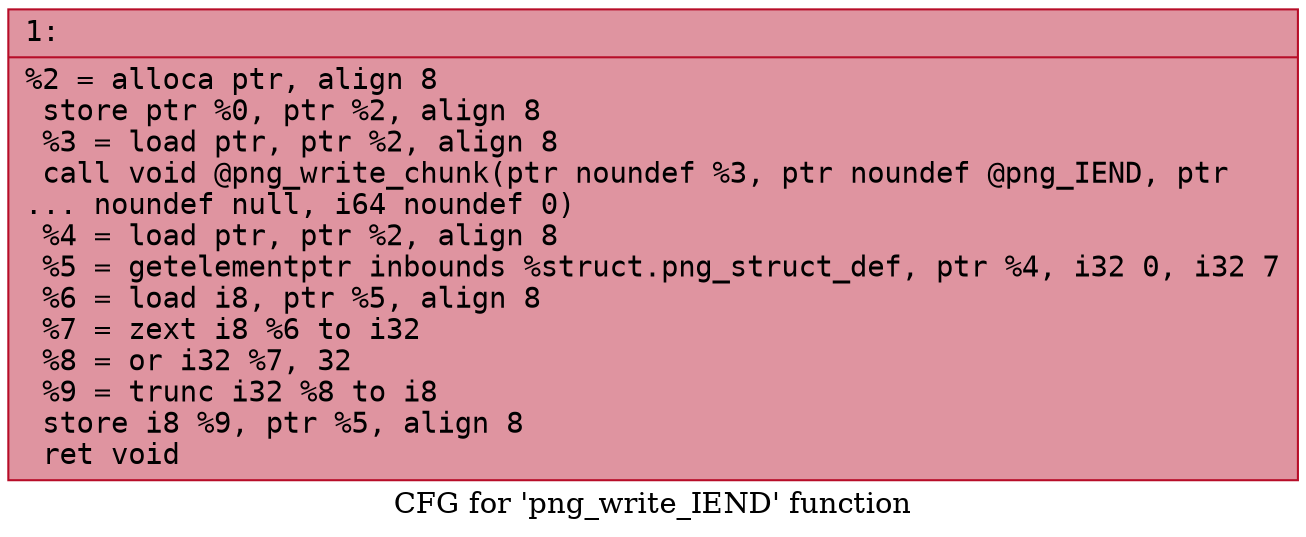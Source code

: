 digraph "CFG for 'png_write_IEND' function" {
	label="CFG for 'png_write_IEND' function";

	Node0x6000023b3e80 [shape=record,color="#b70d28ff", style=filled, fillcolor="#b70d2870" fontname="Courier",label="{1:\l|  %2 = alloca ptr, align 8\l  store ptr %0, ptr %2, align 8\l  %3 = load ptr, ptr %2, align 8\l  call void @png_write_chunk(ptr noundef %3, ptr noundef @png_IEND, ptr\l... noundef null, i64 noundef 0)\l  %4 = load ptr, ptr %2, align 8\l  %5 = getelementptr inbounds %struct.png_struct_def, ptr %4, i32 0, i32 7\l  %6 = load i8, ptr %5, align 8\l  %7 = zext i8 %6 to i32\l  %8 = or i32 %7, 32\l  %9 = trunc i32 %8 to i8\l  store i8 %9, ptr %5, align 8\l  ret void\l}"];
}
